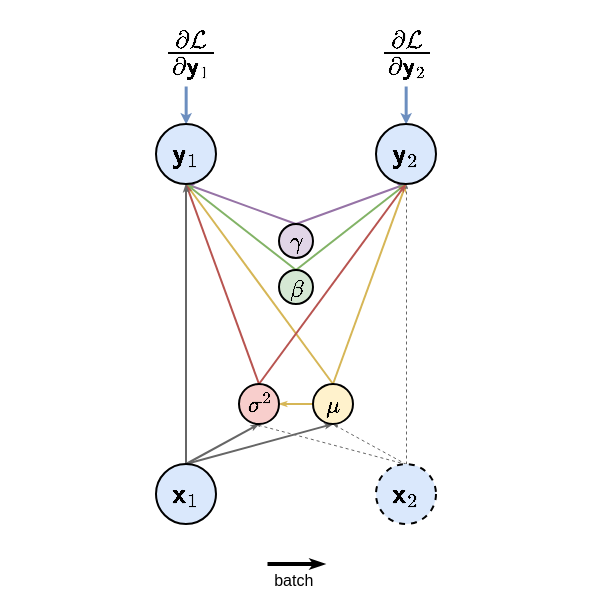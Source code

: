 <mxfile version="20.6.2" type="device"><diagram id="7wspHZpAWFyzO9Wrnaed" name="Page-1"><mxGraphModel dx="449" dy="307" grid="1" gridSize="10" guides="1" tooltips="1" connect="1" arrows="1" fold="1" page="1" pageScale="1" pageWidth="850" pageHeight="1100" math="1" shadow="0"><root><mxCell id="0"/><mxCell id="1" parent="0"/><mxCell id="roKsGAH-WR5mPMgbGOPv-11" style="rounded=0;orthogonalLoop=1;jettySize=auto;html=1;exitX=0.5;exitY=1;exitDx=0;exitDy=0;entryX=0.5;entryY=0;entryDx=0;entryDy=0;endSize=1;startSize=1;fillColor=#e1d5e7;strokeColor=#9673a6;strokeWidth=1;endArrow=none;endFill=0;startArrow=classicThin;startFill=1;" parent="1" source="roKsGAH-WR5mPMgbGOPv-7" target="roKsGAH-WR5mPMgbGOPv-1" edge="1"><mxGeometry relative="1" as="geometry"/></mxCell><mxCell id="roKsGAH-WR5mPMgbGOPv-15" style="edgeStyle=none;rounded=0;orthogonalLoop=1;jettySize=auto;html=1;exitX=0.5;exitY=1;exitDx=0;exitDy=0;entryX=0.5;entryY=0;entryDx=0;entryDy=0;startSize=1;endSize=1;strokeColor=#d6b656;strokeWidth=1;fillColor=#fff2cc;endArrow=none;endFill=0;startArrow=classicThin;startFill=1;" parent="1" source="roKsGAH-WR5mPMgbGOPv-7" target="roKsGAH-WR5mPMgbGOPv-4" edge="1"><mxGeometry relative="1" as="geometry"/></mxCell><mxCell id="roKsGAH-WR5mPMgbGOPv-16" style="edgeStyle=none;rounded=0;orthogonalLoop=1;jettySize=auto;html=1;exitX=0.5;exitY=1;exitDx=0;exitDy=0;entryX=0.5;entryY=0;entryDx=0;entryDy=0;startSize=1;endSize=1;strokeColor=#82b366;strokeWidth=1;fillColor=#d5e8d4;endArrow=none;endFill=0;startArrow=classicThin;startFill=1;" parent="1" source="roKsGAH-WR5mPMgbGOPv-7" target="roKsGAH-WR5mPMgbGOPv-5" edge="1"><mxGeometry relative="1" as="geometry"/></mxCell><mxCell id="nOPpv7Nklve9NHDSxHXZ-5" style="rounded=0;orthogonalLoop=1;jettySize=auto;html=1;exitX=0.5;exitY=1;exitDx=0;exitDy=0;strokeColor=#b85450;strokeWidth=1;endArrow=none;endFill=0;endSize=1;startSize=1;entryX=0.5;entryY=0;entryDx=0;entryDy=0;fillColor=#f8cecc;startArrow=classicThin;startFill=1;" parent="1" source="roKsGAH-WR5mPMgbGOPv-7" target="roKsGAH-WR5mPMgbGOPv-8" edge="1"><mxGeometry relative="1" as="geometry"/></mxCell><mxCell id="nOPpv7Nklve9NHDSxHXZ-7" style="edgeStyle=none;rounded=0;orthogonalLoop=1;jettySize=auto;html=1;exitX=1;exitY=0.5;exitDx=0;exitDy=0;entryX=0;entryY=0.5;entryDx=0;entryDy=0;strokeColor=#d6b656;strokeWidth=1;fontSize=8;endArrow=none;endFill=0;startSize=1;endSize=1;fillColor=#fff2cc;startArrow=classicThin;startFill=1;" parent="1" source="roKsGAH-WR5mPMgbGOPv-8" target="roKsGAH-WR5mPMgbGOPv-4" edge="1"><mxGeometry relative="1" as="geometry"/></mxCell><mxCell id="roKsGAH-WR5mPMgbGOPv-14" style="edgeStyle=none;rounded=0;orthogonalLoop=1;jettySize=auto;html=1;exitX=0.5;exitY=1;exitDx=0;exitDy=0;entryX=0.5;entryY=0;entryDx=0;entryDy=0;startSize=1;endSize=1;fillColor=#e1d5e7;strokeColor=#9673a6;strokeWidth=1;endArrow=none;endFill=0;startArrow=classicThin;startFill=1;" parent="1" source="roKsGAH-WR5mPMgbGOPv-9" target="roKsGAH-WR5mPMgbGOPv-1" edge="1"><mxGeometry relative="1" as="geometry"/></mxCell><mxCell id="roKsGAH-WR5mPMgbGOPv-22" style="edgeStyle=none;rounded=0;orthogonalLoop=1;jettySize=auto;html=1;exitX=0.5;exitY=1;exitDx=0;exitDy=0;entryX=0.5;entryY=0;entryDx=0;entryDy=0;startSize=1;endSize=1;strokeColor=#d6b656;strokeWidth=1;fillColor=#fff2cc;endArrow=none;endFill=0;startArrow=classicThin;startFill=1;" parent="1" source="roKsGAH-WR5mPMgbGOPv-9" target="roKsGAH-WR5mPMgbGOPv-4" edge="1"><mxGeometry relative="1" as="geometry"/></mxCell><mxCell id="roKsGAH-WR5mPMgbGOPv-23" style="edgeStyle=none;rounded=0;orthogonalLoop=1;jettySize=auto;html=1;exitX=0.5;exitY=1;exitDx=0;exitDy=0;startSize=1;endSize=1;strokeColor=#82b366;strokeWidth=1;entryX=0.5;entryY=0;entryDx=0;entryDy=0;fillColor=#d5e8d4;endArrow=none;endFill=0;startArrow=classicThin;startFill=1;" parent="1" source="roKsGAH-WR5mPMgbGOPv-9" target="roKsGAH-WR5mPMgbGOPv-5" edge="1"><mxGeometry relative="1" as="geometry"><mxPoint x="335" y="459" as="targetPoint"/></mxGeometry></mxCell><mxCell id="nOPpv7Nklve9NHDSxHXZ-6" style="edgeStyle=none;rounded=0;orthogonalLoop=1;jettySize=auto;html=1;exitX=0.5;exitY=1;exitDx=0;exitDy=0;entryX=0.5;entryY=0;entryDx=0;entryDy=0;strokeColor=#b85450;strokeWidth=1;endArrow=none;endFill=0;startSize=1;endSize=1;fillColor=#f8cecc;startArrow=classicThin;startFill=1;" parent="1" source="roKsGAH-WR5mPMgbGOPv-9" target="roKsGAH-WR5mPMgbGOPv-8" edge="1"><mxGeometry relative="1" as="geometry"/></mxCell><mxCell id="roKsGAH-WR5mPMgbGOPv-35" value="" style="endArrow=none;html=1;rounded=0;startSize=1;endSize=1;strokeColor=#6c8ebf;strokeWidth=1.5;exitX=0.5;exitY=0;exitDx=0;exitDy=0;startArrow=classic;startFill=1;endFill=0;fillColor=#dae8fc;" parent="1" edge="1"><mxGeometry width="50" height="50" relative="1" as="geometry"><mxPoint x="264.83" y="360" as="sourcePoint"/><mxPoint x="264.83" y="341" as="targetPoint"/></mxGeometry></mxCell><mxCell id="nOPpv7Nklve9NHDSxHXZ-3" value="" style="endArrow=none;html=1;rounded=0;startSize=1;endSize=1;strokeColor=#6c8ebf;strokeWidth=1.5;exitX=0.5;exitY=0;exitDx=0;exitDy=0;startArrow=classic;startFill=1;endFill=0;fillColor=#dae8fc;" parent="1" edge="1"><mxGeometry width="50" height="50" relative="1" as="geometry"><mxPoint x="374.83" y="360" as="sourcePoint"/><mxPoint x="374.83" y="341" as="targetPoint"/></mxGeometry></mxCell><mxCell id="nOPpv7Nklve9NHDSxHXZ-11" style="edgeStyle=none;rounded=0;orthogonalLoop=1;jettySize=auto;html=1;entryX=0.5;entryY=1;entryDx=0;entryDy=0;strokeColor=#666666;strokeWidth=1;fontSize=10;startArrow=none;startFill=0;endArrow=classicThin;endFill=1;startSize=1;endSize=1;fillColor=#f5f5f5;" parent="1" source="nOPpv7Nklve9NHDSxHXZ-8" target="roKsGAH-WR5mPMgbGOPv-7" edge="1"><mxGeometry relative="1" as="geometry"/></mxCell><mxCell id="nOPpv7Nklve9NHDSxHXZ-12" style="edgeStyle=none;rounded=0;orthogonalLoop=1;jettySize=auto;html=1;exitX=0.5;exitY=0;exitDx=0;exitDy=0;entryX=0.5;entryY=1;entryDx=0;entryDy=0;strokeColor=#666666;strokeWidth=1;fontSize=10;startArrow=none;startFill=0;endArrow=classicThin;endFill=1;startSize=1;endSize=1;fillColor=#f5f5f5;" parent="1" source="nOPpv7Nklve9NHDSxHXZ-8" target="roKsGAH-WR5mPMgbGOPv-8" edge="1"><mxGeometry relative="1" as="geometry"/></mxCell><mxCell id="nOPpv7Nklve9NHDSxHXZ-13" style="edgeStyle=none;rounded=0;orthogonalLoop=1;jettySize=auto;html=1;exitX=0.5;exitY=0;exitDx=0;exitDy=0;entryX=0.5;entryY=1;entryDx=0;entryDy=0;strokeColor=#666666;strokeWidth=1;fontSize=10;startArrow=none;startFill=0;endArrow=classicThin;endFill=1;startSize=1;endSize=1;fillColor=#f5f5f5;" parent="1" source="nOPpv7Nklve9NHDSxHXZ-8" target="roKsGAH-WR5mPMgbGOPv-4" edge="1"><mxGeometry relative="1" as="geometry"/></mxCell><mxCell id="nOPpv7Nklve9NHDSxHXZ-17" style="edgeStyle=none;rounded=0;orthogonalLoop=1;jettySize=auto;html=1;exitX=0.5;exitY=0;exitDx=0;exitDy=0;entryX=0.408;entryY=1;entryDx=0;entryDy=0;entryPerimeter=0;strokeColor=#666666;strokeWidth=0.5;fontSize=10;startArrow=none;startFill=0;endArrow=classicThin;endFill=1;startSize=1;endSize=1;dashed=1;fillColor=#f5f5f5;" parent="1" source="nOPpv7Nklve9NHDSxHXZ-9" target="roKsGAH-WR5mPMgbGOPv-8" edge="1"><mxGeometry relative="1" as="geometry"/></mxCell><mxCell id="nOPpv7Nklve9NHDSxHXZ-18" style="edgeStyle=none;rounded=0;orthogonalLoop=1;jettySize=auto;html=1;exitX=0.5;exitY=0;exitDx=0;exitDy=0;entryX=0.5;entryY=1;entryDx=0;entryDy=0;strokeColor=#666666;strokeWidth=0.5;fontSize=10;startArrow=none;startFill=0;endArrow=classicThin;endFill=1;startSize=1;endSize=1;dashed=1;fillColor=#f5f5f5;" parent="1" source="nOPpv7Nklve9NHDSxHXZ-9" target="roKsGAH-WR5mPMgbGOPv-4" edge="1"><mxGeometry relative="1" as="geometry"/></mxCell><mxCell id="nOPpv7Nklve9NHDSxHXZ-19" style="edgeStyle=none;rounded=0;orthogonalLoop=1;jettySize=auto;html=1;exitX=0.5;exitY=0;exitDx=0;exitDy=0;entryX=0.5;entryY=1;entryDx=0;entryDy=0;strokeColor=#666666;strokeWidth=0.5;fontSize=10;startArrow=none;startFill=0;endArrow=classicThin;endFill=1;startSize=1;endSize=1;dashed=1;fillColor=#f5f5f5;" parent="1" source="nOPpv7Nklve9NHDSxHXZ-9" target="roKsGAH-WR5mPMgbGOPv-9" edge="1"><mxGeometry relative="1" as="geometry"/></mxCell><mxCell id="nOPpv7Nklve9NHDSxHXZ-21" value="&lt;font style=&quot;font-size: 15px;&quot;&gt;\(\frac{\partial \mathcal L}{\partial \boldsymbol{\mathsf{y}}_1}\)&lt;/font&gt;" style="text;html=1;strokeColor=none;fillColor=none;align=center;verticalAlign=middle;whiteSpace=wrap;rounded=0;dashed=1;fontSize=10;" parent="1" vertex="1"><mxGeometry x="252.5" y="310" width="27.5" height="30" as="geometry"/></mxCell><mxCell id="nOPpv7Nklve9NHDSxHXZ-25" value="&lt;font style=&quot;font-size: 15px;&quot;&gt;\(\frac{\partial \mathcal L}{\partial \boldsymbol{\mathsf{y}}_2}\)&lt;/font&gt;" style="text;html=1;strokeColor=none;fillColor=none;align=center;verticalAlign=middle;whiteSpace=wrap;rounded=0;dashed=1;fontSize=10;" parent="1" vertex="1"><mxGeometry x="362.5" y="310" width="25" height="30" as="geometry"/></mxCell><mxCell id="roKsGAH-WR5mPMgbGOPv-1" value="&lt;font style=&quot;font-size: 10px;&quot;&gt;\(\gamma\)&lt;/font&gt;" style="ellipse;whiteSpace=wrap;html=1;aspect=fixed;fillColor=#e1d5e7;strokeColor=#000000;fontSize=8;" parent="1" vertex="1"><mxGeometry x="311.5" y="410" width="17" height="17" as="geometry"/></mxCell><mxCell id="roKsGAH-WR5mPMgbGOPv-4" value="&lt;font style=&quot;font-size: 10px;&quot;&gt;\(\mu\)&lt;/font&gt;" style="ellipse;whiteSpace=wrap;html=1;aspect=fixed;fillColor=#fff2cc;strokeColor=#000000;" parent="1" vertex="1"><mxGeometry x="328.5" y="490" width="20" height="20" as="geometry"/></mxCell><mxCell id="roKsGAH-WR5mPMgbGOPv-5" value="&lt;font style=&quot;font-size: 10px;&quot;&gt;\(\beta\)&lt;/font&gt;" style="ellipse;whiteSpace=wrap;html=1;aspect=fixed;fillColor=#d5e8d4;strokeColor=#000000;" parent="1" vertex="1"><mxGeometry x="311.5" y="433" width="17" height="17" as="geometry"/></mxCell><mxCell id="roKsGAH-WR5mPMgbGOPv-7" value="\(\boldsymbol{\mathsf{y}}&lt;br&gt;_1\)" style="ellipse;whiteSpace=wrap;html=1;aspect=fixed;fillColor=#dae8fc;strokeColor=default;" parent="1" vertex="1"><mxGeometry x="250" y="360" width="30" height="30" as="geometry"/></mxCell><mxCell id="roKsGAH-WR5mPMgbGOPv-8" value="&lt;font style=&quot;font-size: 10px;&quot;&gt;\(\sigma^2\)&lt;/font&gt;" style="ellipse;whiteSpace=wrap;html=1;aspect=fixed;fillColor=#f8cecc;strokeColor=#000000;" parent="1" vertex="1"><mxGeometry x="291.5" y="490" width="20" height="20" as="geometry"/></mxCell><mxCell id="roKsGAH-WR5mPMgbGOPv-9" value="\(\boldsymbol{\mathsf{y}}&lt;br&gt;_2\)" style="ellipse;whiteSpace=wrap;html=1;aspect=fixed;fillColor=#dae8fc;strokeColor=default;" parent="1" vertex="1"><mxGeometry x="360" y="360" width="30" height="30" as="geometry"/></mxCell><mxCell id="nOPpv7Nklve9NHDSxHXZ-8" value="\(\boldsymbol{\mathsf{x}}&lt;br&gt;_1\)" style="ellipse;whiteSpace=wrap;html=1;aspect=fixed;fillColor=#dae8fc;strokeColor=default;" parent="1" vertex="1"><mxGeometry x="250" y="530" width="30" height="30" as="geometry"/></mxCell><mxCell id="nOPpv7Nklve9NHDSxHXZ-9" value="\(\boldsymbol{\mathsf{x}}&lt;br&gt;_2\)" style="ellipse;whiteSpace=wrap;html=1;aspect=fixed;fillColor=#dae8fc;strokeColor=default;dashed=1;" parent="1" vertex="1"><mxGeometry x="360" y="530" width="30" height="30" as="geometry"/></mxCell><mxCell id="_PdxQR2gn-KOFoCqwo3B-1" value="" style="endArrow=classicThin;html=1;rounded=0;strokeColor=#000000;strokeWidth=2;fontSize=15;startSize=1;endSize=1;endFill=1;" edge="1" parent="1"><mxGeometry width="50" height="50" relative="1" as="geometry"><mxPoint x="305.75" y="580" as="sourcePoint"/><mxPoint x="334.25" y="580" as="targetPoint"/></mxGeometry></mxCell><mxCell id="_PdxQR2gn-KOFoCqwo3B-2" value="&lt;font style=&quot;font-size: 8px;&quot;&gt;batch&amp;nbsp;&lt;/font&gt;" style="text;html=1;strokeColor=none;fillColor=none;align=center;verticalAlign=middle;whiteSpace=wrap;rounded=0;dashed=1;fontSize=15;" vertex="1" parent="1"><mxGeometry x="280" y="570" width="80" height="30" as="geometry"/></mxCell><mxCell id="_PdxQR2gn-KOFoCqwo3B-3" style="edgeStyle=none;rounded=0;orthogonalLoop=1;jettySize=auto;html=1;exitX=1;exitY=1;exitDx=0;exitDy=0;strokeColor=#000000;strokeWidth=2;fontSize=8;startArrow=none;startFill=0;endArrow=classicThin;endFill=1;startSize=1;endSize=1;" edge="1" parent="1" source="_PdxQR2gn-KOFoCqwo3B-2" target="_PdxQR2gn-KOFoCqwo3B-2"><mxGeometry relative="1" as="geometry"/></mxCell></root></mxGraphModel></diagram></mxfile>